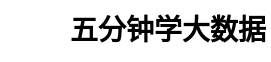 <mxfile version="14.2.6" type="github"><diagram id="7BDp98L8B05vIJNQG-Oy" name="第 1 页"><mxGraphModel dx="1422" dy="762" grid="1" gridSize="10" guides="1" tooltips="1" connect="1" arrows="1" fold="1" page="1" pageScale="1" pageWidth="827" pageHeight="1169" math="0" shadow="0"><root><mxCell id="0"/><mxCell id="1" parent="0"/><mxCell id="SCoSCluyFXkVHcdbFu8a-1" value="" style="shape=image;html=1;verticalAlign=top;verticalLabelPosition=bottom;labelBackgroundColor=#ffffff;imageAspect=0;aspect=fixed;image=https://cdn0.iconfinder.com/data/icons/social-media-2104/24/social_media_social_media_logo_wechat-128.png;strokeColor=#000000;strokeWidth=2;" vertex="1" parent="1"><mxGeometry x="55.25" y="105" width="30" height="30" as="geometry"/></mxCell><mxCell id="SCoSCluyFXkVHcdbFu8a-2" value="&lt;b&gt;&lt;font style=&quot;font-size: 14px&quot;&gt;五分钟学大数据&lt;/font&gt;&lt;/b&gt;" style="text;html=1;strokeColor=none;fillColor=none;align=center;verticalAlign=middle;whiteSpace=wrap;rounded=0;" vertex="1" parent="1"><mxGeometry x="89" y="110" width="100" height="20" as="geometry"/></mxCell></root></mxGraphModel></diagram></mxfile>